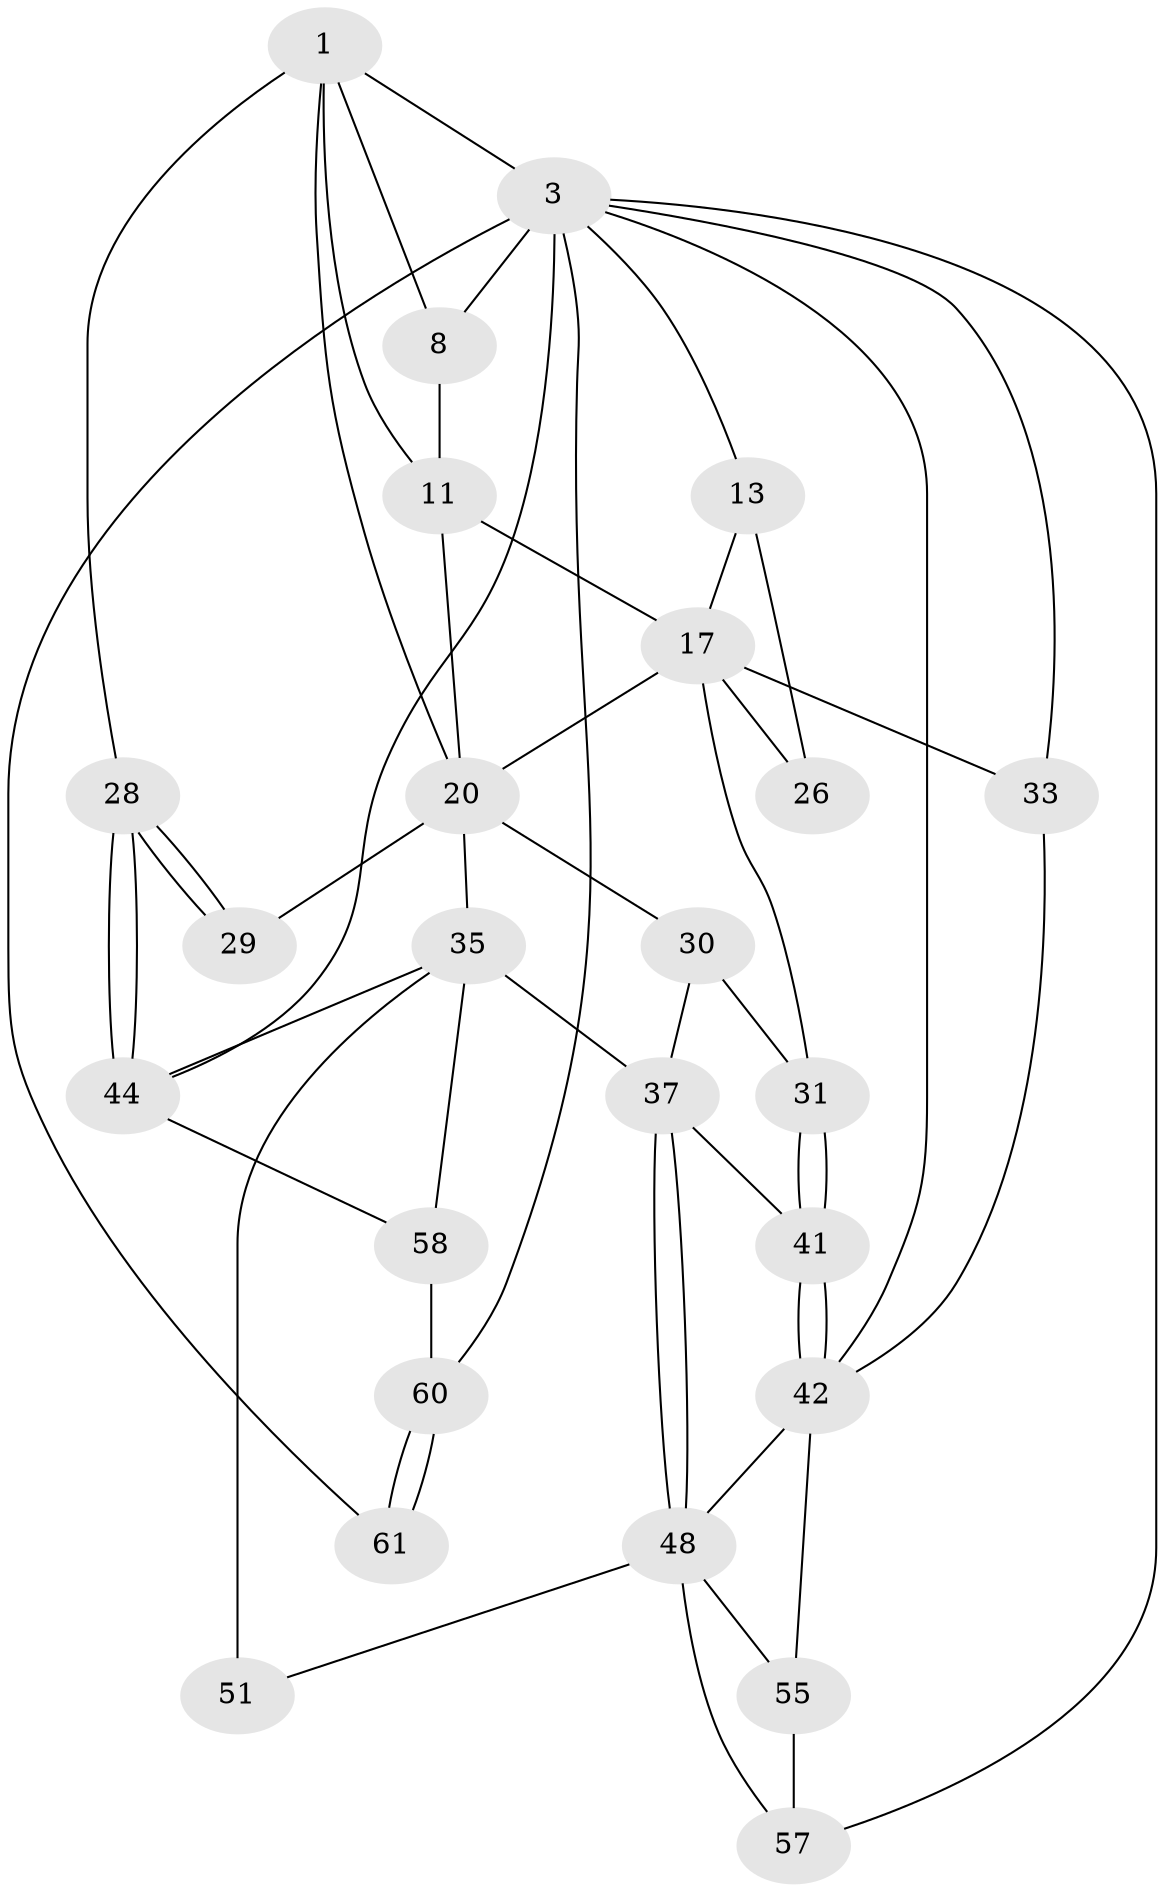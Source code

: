 // original degree distribution, {3: 0.03125, 5: 0.625, 4: 0.1875, 6: 0.15625}
// Generated by graph-tools (version 1.1) at 2025/21/03/04/25 18:21:05]
// undirected, 25 vertices, 53 edges
graph export_dot {
graph [start="1"]
  node [color=gray90,style=filled];
  1 [pos="+0.8418562433994001+0",super="+2+6"];
  3 [pos="+0+0",super="+4+16+40"];
  8 [pos="+0.557401977321095+0.03936190997010362",super="+9"];
  11 [pos="+0.6022091980943945+0.13547644038454035",super="+12"];
  13 [pos="+0.2607780218791085+0.13681656041600057",super="+14"];
  17 [pos="+0.4209168094990994+0.2751659142849537",super="+18"];
  20 [pos="+0.7125323284887942+0.15225434802853932",super="+21"];
  26 [pos="+0.15047904668072531+0.28866636904258747"];
  28 [pos="+1+0.2588098811719105"];
  29 [pos="+0.8828614980502681+0.3084257915643111"];
  30 [pos="+0.3290663370419306+0.42330592997907257"];
  31 [pos="+0.2088776551352295+0.4060762149172231"];
  33 [pos="+0+0.46808561975383134"];
  35 [pos="+0.6238143312577632+0.5111110647381606",super="+36+45"];
  37 [pos="+0.45026011855923626+0.5581125988479647",super="+38"];
  41 [pos="+0.22383137898548633+0.5954921302290068"];
  42 [pos="+0.18687094075382363+0.660987936295587",super="+43"];
  44 [pos="+1+0.5650865081728316",super="+47"];
  48 [pos="+0.3781941615047676+0.709371585592075",super="+49+52"];
  51 [pos="+0.5480560677604913+0.8174352974858653"];
  55 [pos="+0.20672924715463312+0.8825529920081696",super="+56"];
  57 [pos="+0.37986810117392683+1"];
  58 [pos="+0.8378348173537965+0.9134197016482348",super="+59"];
  60 [pos="+0.6421444872734876+0.9835625593036361",super="+63"];
  61 [pos="+0.4808471250025684+1"];
  1 -- 3 [weight=2];
  1 -- 20 [weight=2];
  1 -- 28;
  1 -- 8;
  1 -- 11;
  3 -- 8 [weight=2];
  3 -- 13 [weight=2];
  3 -- 33;
  3 -- 57;
  3 -- 61 [weight=2];
  3 -- 60;
  3 -- 42;
  3 -- 44;
  8 -- 11;
  11 -- 17;
  11 -- 20;
  13 -- 17;
  13 -- 26 [weight=2];
  17 -- 33;
  17 -- 26;
  17 -- 31;
  17 -- 20;
  20 -- 35;
  20 -- 29 [weight=2];
  20 -- 30;
  28 -- 29;
  28 -- 29;
  28 -- 44;
  28 -- 44;
  30 -- 31;
  30 -- 37;
  31 -- 41;
  31 -- 41;
  33 -- 42;
  35 -- 51 [weight=2];
  35 -- 37;
  35 -- 44;
  35 -- 58;
  37 -- 48;
  37 -- 48;
  37 -- 41;
  41 -- 42;
  41 -- 42;
  42 -- 48;
  42 -- 55;
  44 -- 58;
  48 -- 55 [weight=2];
  48 -- 57;
  48 -- 51;
  55 -- 57;
  58 -- 60 [weight=2];
  60 -- 61;
  60 -- 61;
}
